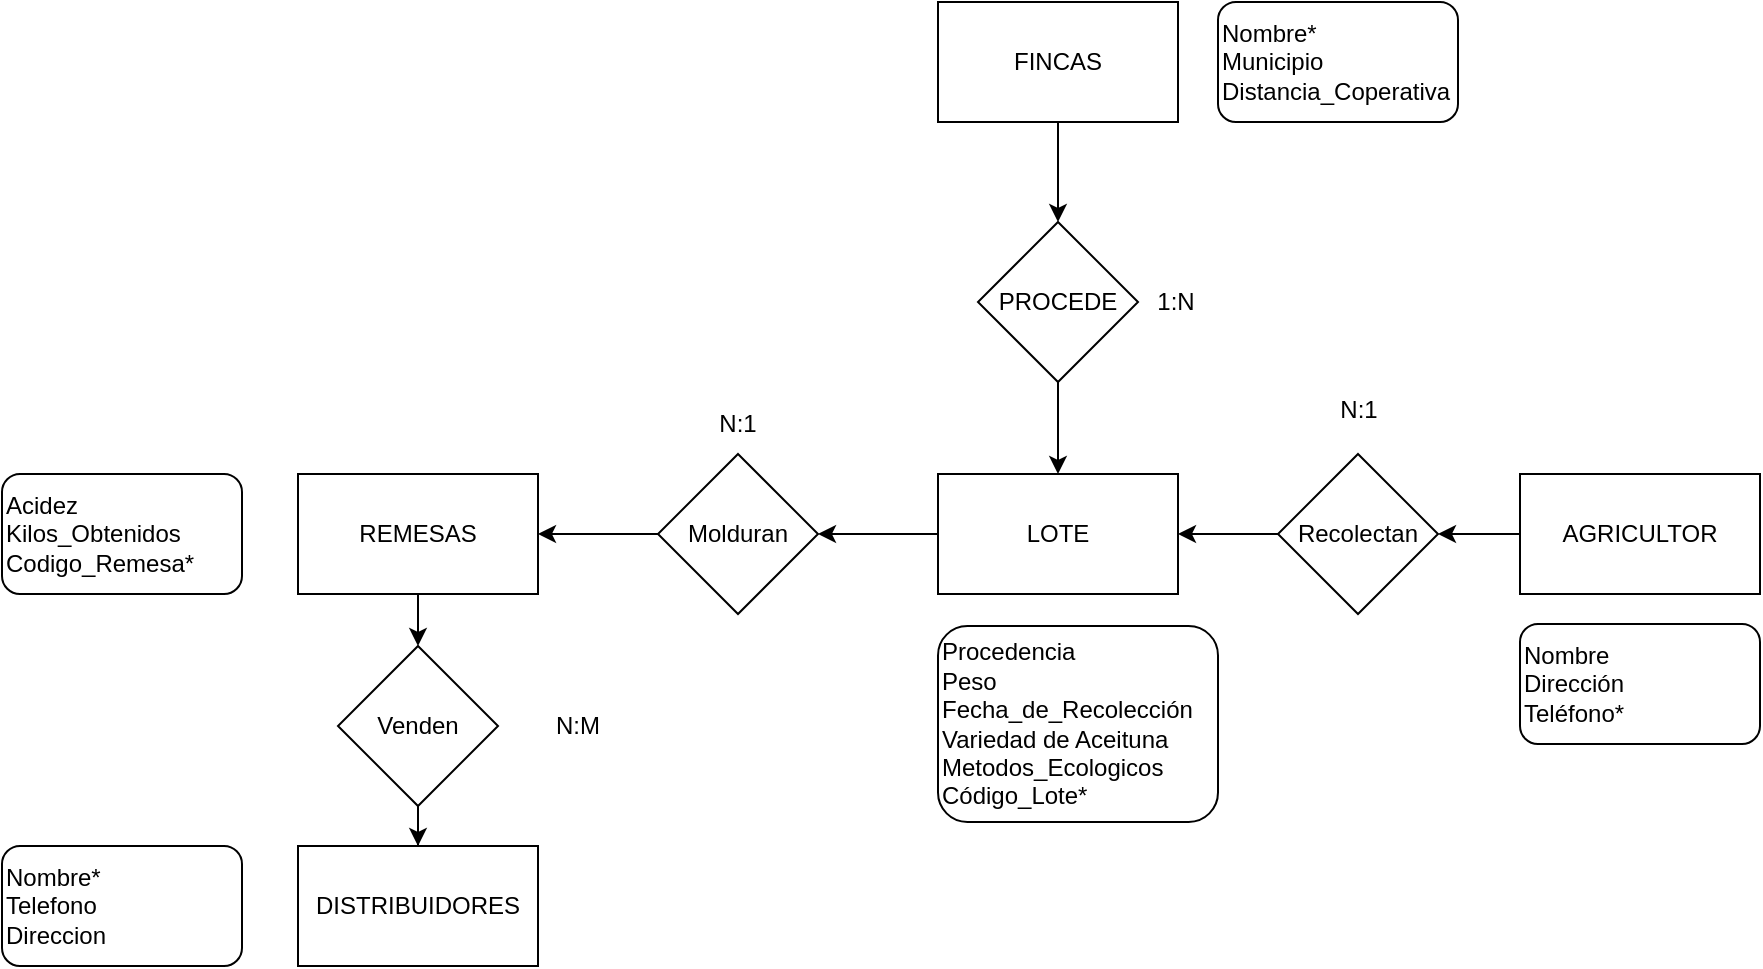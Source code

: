 <mxfile version="20.3.7" type="github">
  <diagram id="pC18JTB6PQhipaGgzsgf" name="Página-1">
    <mxGraphModel dx="1240" dy="657" grid="1" gridSize="10" guides="1" tooltips="1" connect="1" arrows="1" fold="1" page="1" pageScale="1" pageWidth="1169" pageHeight="827" math="0" shadow="0">
      <root>
        <mxCell id="0" />
        <mxCell id="1" parent="0" />
        <mxCell id="SlwYGCLGYkHL54xc-hnx-5" value="" style="edgeStyle=orthogonalEdgeStyle;rounded=0;orthogonalLoop=1;jettySize=auto;html=1;" edge="1" parent="1" source="G2JrqiH9Ui70D0zi3vj8-1" target="G2JrqiH9Ui70D0zi3vj8-2">
          <mxGeometry relative="1" as="geometry" />
        </mxCell>
        <mxCell id="G2JrqiH9Ui70D0zi3vj8-1" value="AGRICULTOR" style="rounded=0;whiteSpace=wrap;html=1;" parent="1" vertex="1">
          <mxGeometry x="904" y="409" width="120" height="60" as="geometry" />
        </mxCell>
        <mxCell id="SlwYGCLGYkHL54xc-hnx-8" style="edgeStyle=orthogonalEdgeStyle;rounded=0;orthogonalLoop=1;jettySize=auto;html=1;entryX=1;entryY=0.5;entryDx=0;entryDy=0;" edge="1" parent="1" source="G2JrqiH9Ui70D0zi3vj8-3" target="lkzKdXTNVbICAeqFOsuQ-25">
          <mxGeometry relative="1" as="geometry" />
        </mxCell>
        <mxCell id="G2JrqiH9Ui70D0zi3vj8-3" value="LOTE" style="rounded=0;whiteSpace=wrap;html=1;" parent="1" vertex="1">
          <mxGeometry x="613" y="409" width="120" height="60" as="geometry" />
        </mxCell>
        <mxCell id="lkzKdXTNVbICAeqFOsuQ-3" value="N:1" style="text;html=1;align=center;verticalAlign=middle;resizable=0;points=[];autosize=1;strokeColor=none;fillColor=none;" parent="1" vertex="1">
          <mxGeometry x="803" y="362" width="40" height="30" as="geometry" />
        </mxCell>
        <mxCell id="lkzKdXTNVbICAeqFOsuQ-18" value="" style="edgeStyle=orthogonalEdgeStyle;rounded=0;orthogonalLoop=1;jettySize=auto;html=1;" parent="1" source="lkzKdXTNVbICAeqFOsuQ-5" target="lkzKdXTNVbICAeqFOsuQ-6" edge="1">
          <mxGeometry relative="1" as="geometry" />
        </mxCell>
        <mxCell id="lkzKdXTNVbICAeqFOsuQ-5" value="FINCAS" style="rounded=0;whiteSpace=wrap;html=1;" parent="1" vertex="1">
          <mxGeometry x="613" y="173" width="120" height="60" as="geometry" />
        </mxCell>
        <mxCell id="SlwYGCLGYkHL54xc-hnx-3" value="" style="edgeStyle=orthogonalEdgeStyle;rounded=0;orthogonalLoop=1;jettySize=auto;html=1;" edge="1" parent="1" source="lkzKdXTNVbICAeqFOsuQ-6" target="G2JrqiH9Ui70D0zi3vj8-3">
          <mxGeometry relative="1" as="geometry" />
        </mxCell>
        <mxCell id="lkzKdXTNVbICAeqFOsuQ-6" value="PROCEDE" style="rhombus;whiteSpace=wrap;html=1;" parent="1" vertex="1">
          <mxGeometry x="633" y="283" width="80" height="80" as="geometry" />
        </mxCell>
        <mxCell id="SlwYGCLGYkHL54xc-hnx-4" value="" style="edgeStyle=orthogonalEdgeStyle;rounded=0;orthogonalLoop=1;jettySize=auto;html=1;" edge="1" parent="1" source="G2JrqiH9Ui70D0zi3vj8-2" target="G2JrqiH9Ui70D0zi3vj8-3">
          <mxGeometry relative="1" as="geometry" />
        </mxCell>
        <mxCell id="G2JrqiH9Ui70D0zi3vj8-2" value="Recolectan" style="rhombus;whiteSpace=wrap;html=1;" parent="1" vertex="1">
          <mxGeometry x="783" y="399" width="80" height="80" as="geometry" />
        </mxCell>
        <mxCell id="lkzKdXTNVbICAeqFOsuQ-29" value="" style="edgeStyle=orthogonalEdgeStyle;rounded=0;orthogonalLoop=1;jettySize=auto;html=1;" parent="1" source="lkzKdXTNVbICAeqFOsuQ-24" target="lkzKdXTNVbICAeqFOsuQ-28" edge="1">
          <mxGeometry relative="1" as="geometry" />
        </mxCell>
        <mxCell id="lkzKdXTNVbICAeqFOsuQ-24" value="REMESAS" style="rounded=0;whiteSpace=wrap;html=1;" parent="1" vertex="1">
          <mxGeometry x="293" y="409" width="120" height="60" as="geometry" />
        </mxCell>
        <mxCell id="lkzKdXTNVbICAeqFOsuQ-27" value="" style="edgeStyle=orthogonalEdgeStyle;rounded=0;orthogonalLoop=1;jettySize=auto;html=1;" parent="1" source="lkzKdXTNVbICAeqFOsuQ-25" target="lkzKdXTNVbICAeqFOsuQ-24" edge="1">
          <mxGeometry relative="1" as="geometry" />
        </mxCell>
        <mxCell id="lkzKdXTNVbICAeqFOsuQ-25" value="Molduran" style="rhombus;whiteSpace=wrap;html=1;" parent="1" vertex="1">
          <mxGeometry x="473" y="399" width="80" height="80" as="geometry" />
        </mxCell>
        <mxCell id="lkzKdXTNVbICAeqFOsuQ-31" value="" style="edgeStyle=orthogonalEdgeStyle;rounded=0;orthogonalLoop=1;jettySize=auto;html=1;" parent="1" source="lkzKdXTNVbICAeqFOsuQ-28" target="lkzKdXTNVbICAeqFOsuQ-30" edge="1">
          <mxGeometry relative="1" as="geometry" />
        </mxCell>
        <mxCell id="lkzKdXTNVbICAeqFOsuQ-28" value="Venden" style="rhombus;whiteSpace=wrap;html=1;" parent="1" vertex="1">
          <mxGeometry x="313" y="495" width="80" height="80" as="geometry" />
        </mxCell>
        <mxCell id="lkzKdXTNVbICAeqFOsuQ-30" value="DISTRIBUIDORES" style="rounded=0;whiteSpace=wrap;html=1;" parent="1" vertex="1">
          <mxGeometry x="293" y="595" width="120" height="60" as="geometry" />
        </mxCell>
        <mxCell id="lkzKdXTNVbICAeqFOsuQ-32" value="1:N" style="text;html=1;strokeColor=none;fillColor=none;align=center;verticalAlign=middle;whiteSpace=wrap;rounded=0;" parent="1" vertex="1">
          <mxGeometry x="702" y="308" width="60" height="30" as="geometry" />
        </mxCell>
        <mxCell id="lkzKdXTNVbICAeqFOsuQ-34" value="N:1" style="text;html=1;strokeColor=none;fillColor=none;align=center;verticalAlign=middle;whiteSpace=wrap;rounded=0;" parent="1" vertex="1">
          <mxGeometry x="483" y="369" width="60" height="30" as="geometry" />
        </mxCell>
        <mxCell id="lkzKdXTNVbICAeqFOsuQ-35" value="N:M" style="text;html=1;strokeColor=none;fillColor=none;align=center;verticalAlign=middle;whiteSpace=wrap;rounded=0;" parent="1" vertex="1">
          <mxGeometry x="403" y="520" width="60" height="30" as="geometry" />
        </mxCell>
        <mxCell id="lkzKdXTNVbICAeqFOsuQ-38" value="&lt;span style=&quot;&quot;&gt;Procedencia&lt;/span&gt;&lt;br style=&quot;&quot;&gt;&lt;span style=&quot;&quot;&gt;Peso&lt;/span&gt;&lt;br style=&quot;&quot;&gt;&lt;span style=&quot;&quot;&gt;Fecha_de_Recolección&lt;br&gt;Variedad de Aceituna&lt;br&gt;Metodos_Ecologicos&lt;br&gt;Código_Lote*&lt;br&gt;&lt;/span&gt;" style="rounded=1;whiteSpace=wrap;html=1;align=left;" parent="1" vertex="1">
          <mxGeometry x="613" y="485" width="140" height="98" as="geometry" />
        </mxCell>
        <mxCell id="SlwYGCLGYkHL54xc-hnx-1" value="Nombre&lt;br&gt;Dirección&lt;br&gt;Teléfono*" style="rounded=1;whiteSpace=wrap;html=1;align=left;" vertex="1" parent="1">
          <mxGeometry x="904" y="484" width="120" height="60" as="geometry" />
        </mxCell>
        <mxCell id="SlwYGCLGYkHL54xc-hnx-9" value="Nombre*&lt;br&gt;Municipio&lt;br&gt;Distancia_Coperativa" style="rounded=1;whiteSpace=wrap;html=1;align=left;" vertex="1" parent="1">
          <mxGeometry x="753" y="173" width="120" height="60" as="geometry" />
        </mxCell>
        <mxCell id="SlwYGCLGYkHL54xc-hnx-12" value="Acidez&lt;br&gt;Kilos_Obtenidos&lt;br&gt;Codigo_Remesa*" style="rounded=1;whiteSpace=wrap;html=1;align=left;" vertex="1" parent="1">
          <mxGeometry x="145" y="409" width="120" height="60" as="geometry" />
        </mxCell>
        <mxCell id="SlwYGCLGYkHL54xc-hnx-13" value="&lt;div style=&quot;&quot;&gt;&lt;span style=&quot;background-color: initial;&quot;&gt;Nombre*&lt;/span&gt;&lt;/div&gt;&lt;div style=&quot;&quot;&gt;&lt;span style=&quot;background-color: initial;&quot;&gt;Telefono&lt;/span&gt;&lt;/div&gt;&lt;div style=&quot;&quot;&gt;&lt;span style=&quot;background-color: initial;&quot;&gt;Direccion&lt;/span&gt;&lt;/div&gt;" style="rounded=1;whiteSpace=wrap;html=1;align=left;" vertex="1" parent="1">
          <mxGeometry x="145" y="595" width="120" height="60" as="geometry" />
        </mxCell>
      </root>
    </mxGraphModel>
  </diagram>
</mxfile>
